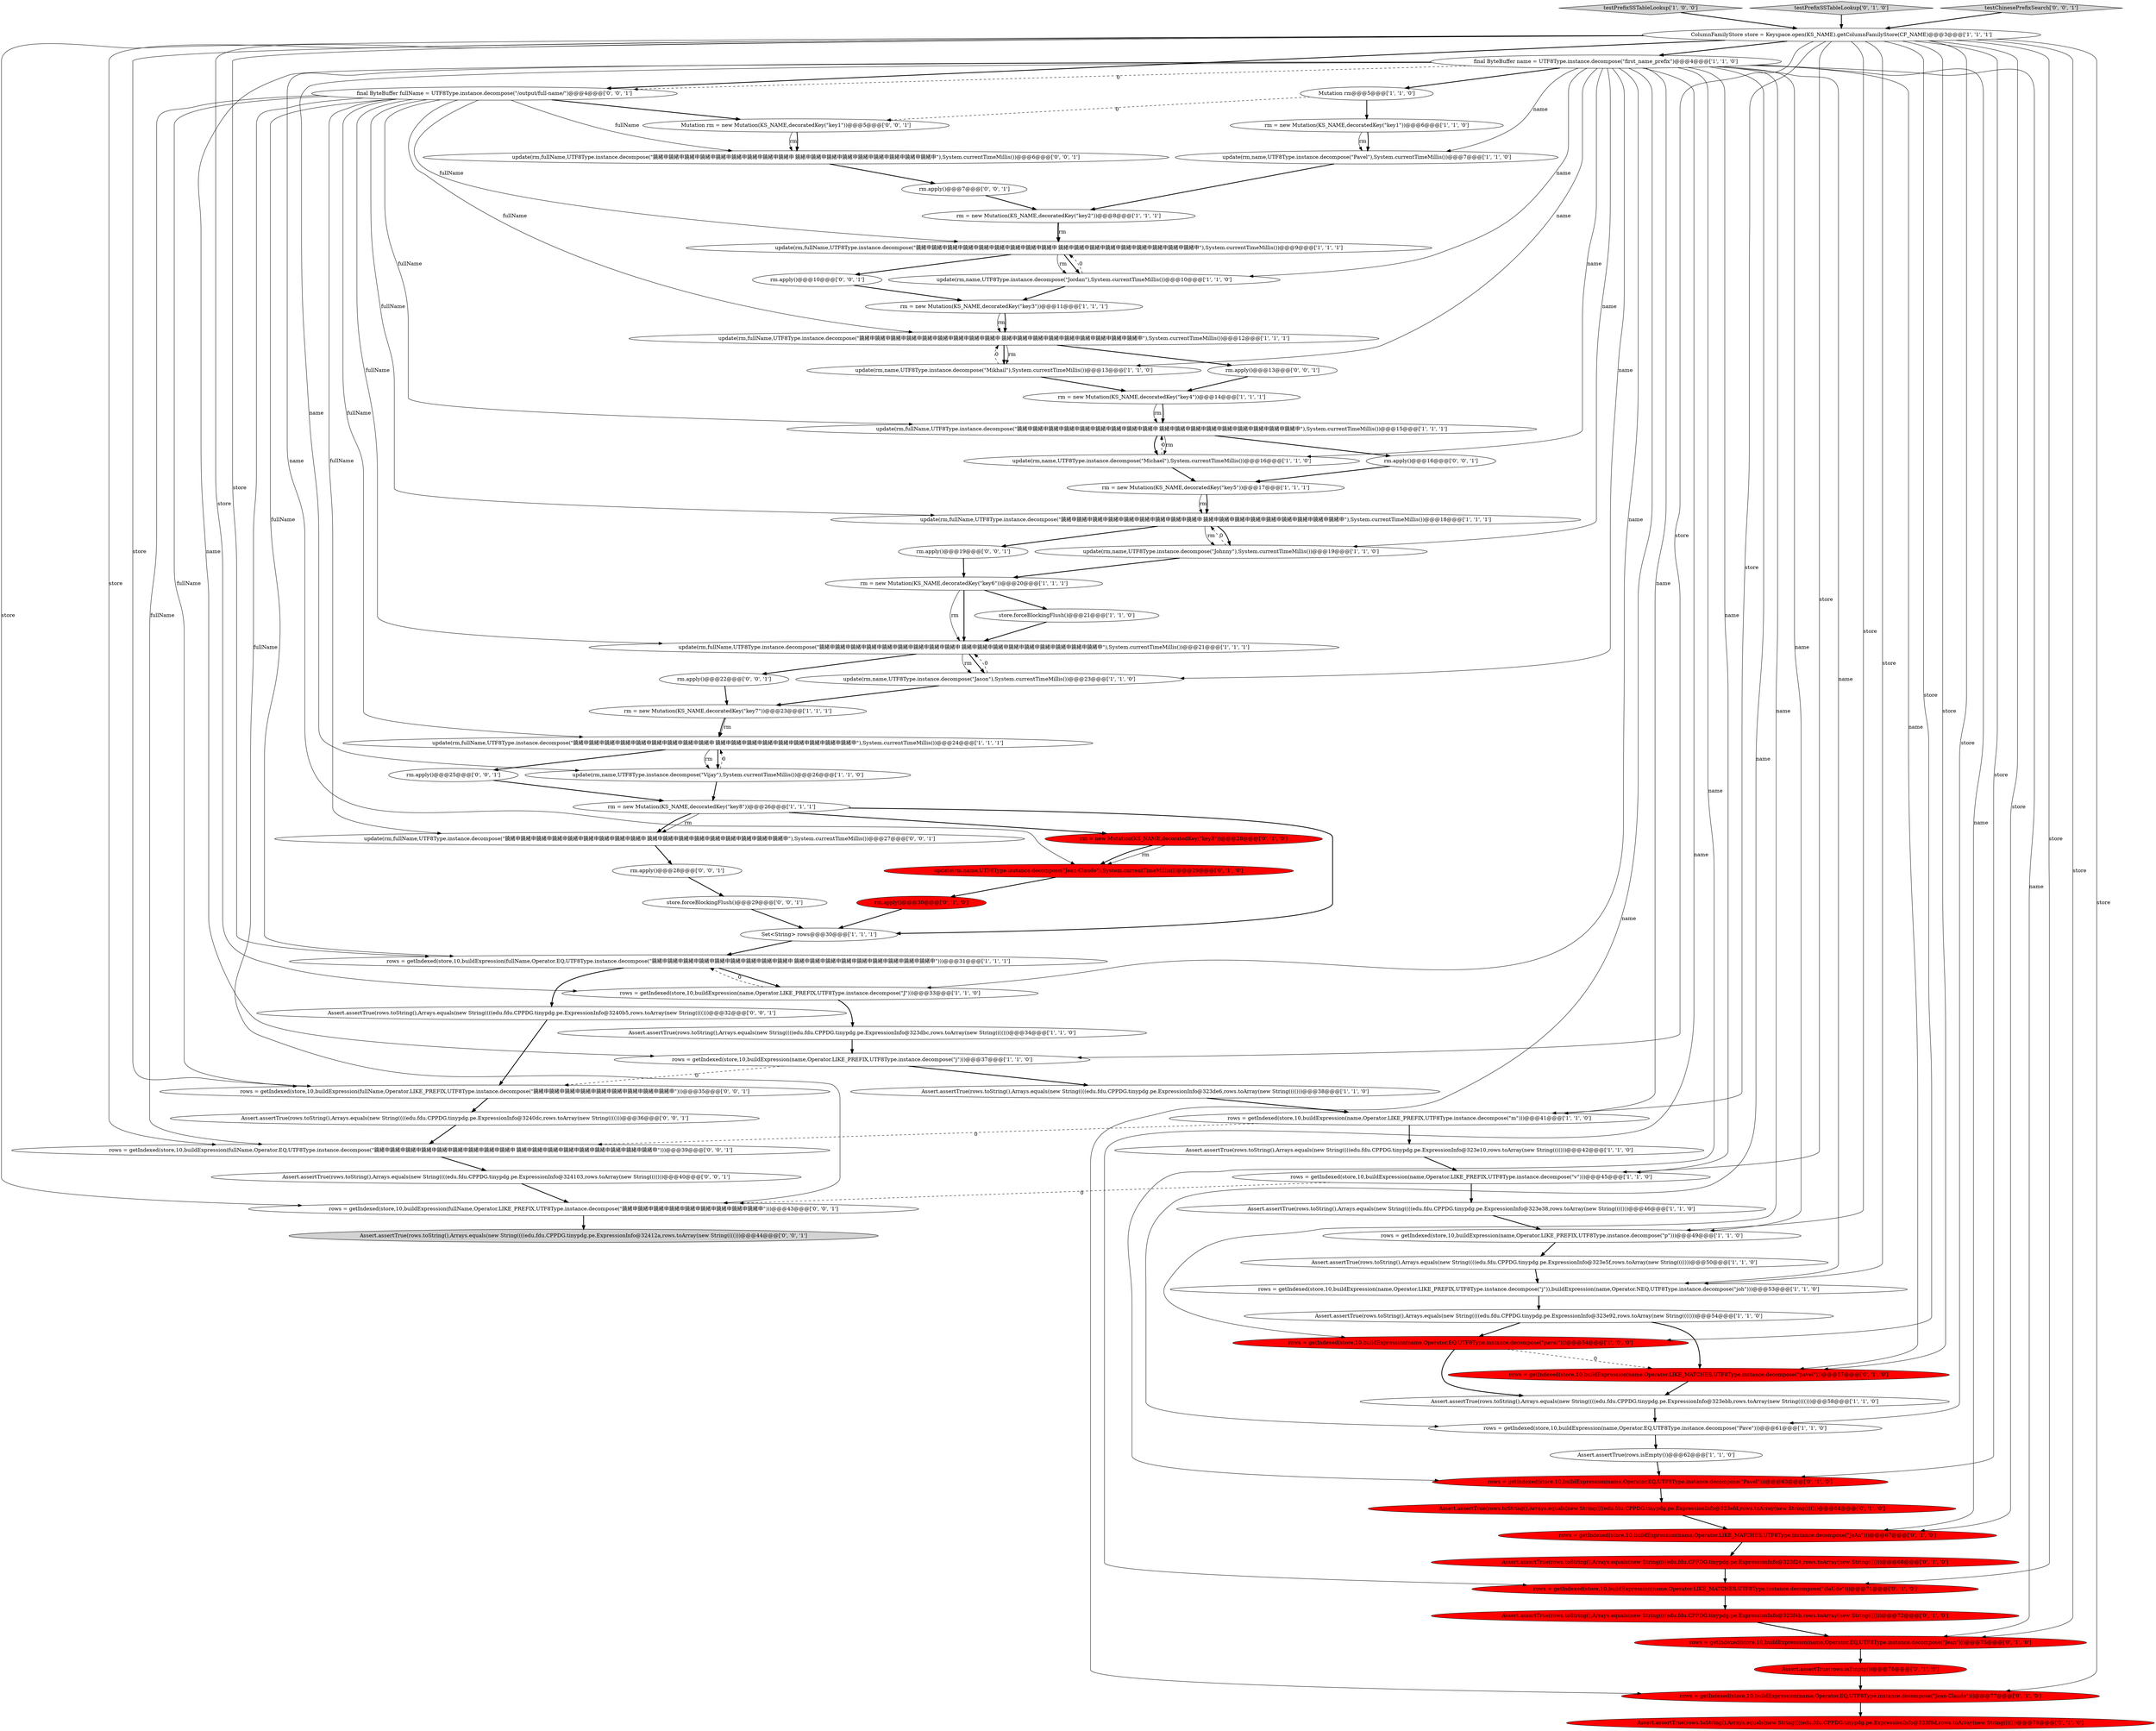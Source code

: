 digraph {
32 [style = filled, label = "rm = new Mutation(KS_NAME,decoratedKey(\"key3\"))@@@11@@@['1', '1', '1']", fillcolor = white, shape = ellipse image = "AAA0AAABBB1BBB"];
60 [style = filled, label = "rm.apply()@@@7@@@['0', '0', '1']", fillcolor = white, shape = ellipse image = "AAA0AAABBB3BBB"];
28 [style = filled, label = "update(rm,name,UTF8Type.instance.decompose(\"Pavel\"),System.currentTimeMillis())@@@7@@@['1', '1', '0']", fillcolor = white, shape = ellipse image = "AAA0AAABBB1BBB"];
70 [style = filled, label = "rm.apply()@@@13@@@['0', '0', '1']", fillcolor = white, shape = ellipse image = "AAA0AAABBB3BBB"];
36 [style = filled, label = "ColumnFamilyStore store = Keyspace.open(KS_NAME).getColumnFamilyStore(CF_NAME)@@@3@@@['1', '1', '1']", fillcolor = white, shape = ellipse image = "AAA0AAABBB1BBB"];
53 [style = filled, label = "Assert.assertTrue(rows.isEmpty())@@@76@@@['0', '1', '0']", fillcolor = red, shape = ellipse image = "AAA1AAABBB2BBB"];
14 [style = filled, label = "rows = getIndexed(store,10,buildExpression(name,Operator.EQ,UTF8Type.instance.decompose(\"Pave\")))@@@61@@@['1', '1', '0']", fillcolor = white, shape = ellipse image = "AAA0AAABBB1BBB"];
30 [style = filled, label = "update(rm,fullName,UTF8Type.instance.decompose(\"鐃緒申鐃緒申鐃緒申鐃緒申鐃緒申鐃緒申鐃緒申鐃緒申鐃緒申 鐃緒申鐃緒申鐃緒申鐃緒申鐃緒申鐃緒申鐃緒申鐃緒申鐃緒申\"),System.currentTimeMillis())@@@9@@@['1', '1', '1']", fillcolor = white, shape = ellipse image = "AAA0AAABBB1BBB"];
47 [style = filled, label = "Assert.assertTrue(rows.toString(),Arrays.equals(new String((((edu.fdu.CPPDG.tinypdg.pe.ExpressionInfo@323f24,rows.toArray(new String(((()))@@@68@@@['0', '1', '0']", fillcolor = red, shape = ellipse image = "AAA1AAABBB2BBB"];
8 [style = filled, label = "testPrefixSSTableLookup['1', '0', '0']", fillcolor = lightgray, shape = diamond image = "AAA0AAABBB1BBB"];
2 [style = filled, label = "Assert.assertTrue(rows.toString(),Arrays.equals(new String((((edu.fdu.CPPDG.tinypdg.pe.ExpressionInfo@323e92,rows.toArray(new String(((()))@@@54@@@['1', '1', '0']", fillcolor = white, shape = ellipse image = "AAA0AAABBB1BBB"];
54 [style = filled, label = "rows = getIndexed(store,10,buildExpression(name,Operator.EQ,UTF8Type.instance.decompose(\"Jean\")))@@@75@@@['0', '1', '0']", fillcolor = red, shape = ellipse image = "AAA1AAABBB2BBB"];
78 [style = filled, label = "store.forceBlockingFlush()@@@29@@@['0', '0', '1']", fillcolor = white, shape = ellipse image = "AAA0AAABBB3BBB"];
57 [style = filled, label = "testPrefixSSTableLookup['0', '1', '0']", fillcolor = lightgray, shape = diamond image = "AAA0AAABBB2BBB"];
4 [style = filled, label = "final ByteBuffer name = UTF8Type.instance.decompose(\"first_name_prefix\")@@@4@@@['1', '1', '0']", fillcolor = white, shape = ellipse image = "AAA0AAABBB1BBB"];
31 [style = filled, label = "rm = new Mutation(KS_NAME,decoratedKey(\"key5\"))@@@17@@@['1', '1', '1']", fillcolor = white, shape = ellipse image = "AAA0AAABBB1BBB"];
56 [style = filled, label = "rows = getIndexed(store,10,buildExpression(name,Operator.EQ,UTF8Type.instance.decompose(\"Jean-Claude\")))@@@77@@@['0', '1', '0']", fillcolor = red, shape = ellipse image = "AAA1AAABBB2BBB"];
72 [style = filled, label = "rows = getIndexed(store,10,buildExpression(fullName,Operator.EQ,UTF8Type.instance.decompose(\"鐃緒申鐃緒申鐃緒申鐃緒申鐃緒申鐃緒申鐃緒申鐃緒申鐃緒申 鐃緒申鐃緒申鐃緒申鐃緒申鐃緒申鐃緒申鐃緒申鐃緒申鐃緒申\")))@@@39@@@['0', '0', '1']", fillcolor = white, shape = ellipse image = "AAA0AAABBB3BBB"];
23 [style = filled, label = "update(rm,fullName,UTF8Type.instance.decompose(\"鐃緒申鐃緒申鐃緒申鐃緒申鐃緒申鐃緒申鐃緒申鐃緒申鐃緒申 鐃緒申鐃緒申鐃緒申鐃緒申鐃緒申鐃緒申鐃緒申鐃緒申鐃緒申\"),System.currentTimeMillis())@@@18@@@['1', '1', '1']", fillcolor = white, shape = ellipse image = "AAA0AAABBB1BBB"];
63 [style = filled, label = "update(rm,fullName,UTF8Type.instance.decompose(\"鐃緒申鐃緒申鐃緒申鐃緒申鐃緒申鐃緒申鐃緒申鐃緒申鐃緒申 鐃緒申鐃緒申鐃緒申鐃緒申鐃緒申鐃緒申鐃緒申鐃緒申鐃緒申\"),System.currentTimeMillis())@@@6@@@['0', '0', '1']", fillcolor = white, shape = ellipse image = "AAA0AAABBB3BBB"];
75 [style = filled, label = "Assert.assertTrue(rows.toString(),Arrays.equals(new String((((edu.fdu.CPPDG.tinypdg.pe.ExpressionInfo@3240b5,rows.toArray(new String(((()))@@@32@@@['0', '0', '1']", fillcolor = white, shape = ellipse image = "AAA0AAABBB3BBB"];
27 [style = filled, label = "update(rm,name,UTF8Type.instance.decompose(\"Michael\"),System.currentTimeMillis())@@@16@@@['1', '1', '0']", fillcolor = white, shape = ellipse image = "AAA0AAABBB1BBB"];
21 [style = filled, label = "rm = new Mutation(KS_NAME,decoratedKey(\"key6\"))@@@20@@@['1', '1', '1']", fillcolor = white, shape = ellipse image = "AAA0AAABBB1BBB"];
58 [style = filled, label = "Assert.assertTrue(rows.toString(),Arrays.equals(new String((((edu.fdu.CPPDG.tinypdg.pe.ExpressionInfo@323efd,rows.toArray(new String(((()))@@@64@@@['0', '1', '0']", fillcolor = red, shape = ellipse image = "AAA1AAABBB2BBB"];
46 [style = filled, label = "rows = getIndexed(store,10,buildExpression(name,Operator.LIKE_MATCHES,UTF8Type.instance.decompose(\"JeAn\")))@@@67@@@['0', '1', '0']", fillcolor = red, shape = ellipse image = "AAA1AAABBB2BBB"];
69 [style = filled, label = "Assert.assertTrue(rows.toString(),Arrays.equals(new String((((edu.fdu.CPPDG.tinypdg.pe.ExpressionInfo@3240dc,rows.toArray(new String(((()))@@@36@@@['0', '0', '1']", fillcolor = white, shape = ellipse image = "AAA0AAABBB3BBB"];
50 [style = filled, label = "Assert.assertTrue(rows.toString(),Arrays.equals(new String((((edu.fdu.CPPDG.tinypdg.pe.ExpressionInfo@323f8d,rows.toArray(new String(((()))@@@78@@@['0', '1', '0']", fillcolor = red, shape = ellipse image = "AAA1AAABBB2BBB"];
10 [style = filled, label = "Assert.assertTrue(rows.isEmpty())@@@62@@@['1', '1', '0']", fillcolor = white, shape = ellipse image = "AAA0AAABBB1BBB"];
19 [style = filled, label = "update(rm,name,UTF8Type.instance.decompose(\"Jason\"),System.currentTimeMillis())@@@23@@@['1', '1', '0']", fillcolor = white, shape = ellipse image = "AAA0AAABBB1BBB"];
26 [style = filled, label = "rm = new Mutation(KS_NAME,decoratedKey(\"key8\"))@@@26@@@['1', '1', '1']", fillcolor = white, shape = ellipse image = "AAA0AAABBB1BBB"];
51 [style = filled, label = "rm = new Mutation(KS_NAME,decoratedKey(\"key8\"))@@@28@@@['0', '1', '0']", fillcolor = red, shape = ellipse image = "AAA1AAABBB2BBB"];
25 [style = filled, label = "Assert.assertTrue(rows.toString(),Arrays.equals(new String((((edu.fdu.CPPDG.tinypdg.pe.ExpressionInfo@323ebb,rows.toArray(new String(((()))@@@58@@@['1', '1', '0']", fillcolor = white, shape = ellipse image = "AAA0AAABBB1BBB"];
20 [style = filled, label = "Assert.assertTrue(rows.toString(),Arrays.equals(new String((((edu.fdu.CPPDG.tinypdg.pe.ExpressionInfo@323de6,rows.toArray(new String(((()))@@@38@@@['1', '1', '0']", fillcolor = white, shape = ellipse image = "AAA0AAABBB1BBB"];
3 [style = filled, label = "update(rm,fullName,UTF8Type.instance.decompose(\"鐃緒申鐃緒申鐃緒申鐃緒申鐃緒申鐃緒申鐃緒申鐃緒申鐃緒申 鐃緒申鐃緒申鐃緒申鐃緒申鐃緒申鐃緒申鐃緒申鐃緒申鐃緒申\"),System.currentTimeMillis())@@@15@@@['1', '1', '1']", fillcolor = white, shape = ellipse image = "AAA0AAABBB1BBB"];
65 [style = filled, label = "rows = getIndexed(store,10,buildExpression(fullName,Operator.LIKE_PREFIX,UTF8Type.instance.decompose(\"鐃緒申鐃緒申鐃緒申鐃緒申鐃緒申鐃緒申鐃緒申鐃緒申鐃緒申\")))@@@35@@@['0', '0', '1']", fillcolor = white, shape = ellipse image = "AAA0AAABBB3BBB"];
11 [style = filled, label = "rows = getIndexed(store,10,buildExpression(name,Operator.EQ,UTF8Type.instance.decompose(\"pavel\")))@@@54@@@['1', '0', '0']", fillcolor = red, shape = ellipse image = "AAA1AAABBB1BBB"];
42 [style = filled, label = "update(rm,name,UTF8Type.instance.decompose(\"Jordan\"),System.currentTimeMillis())@@@10@@@['1', '1', '0']", fillcolor = white, shape = ellipse image = "AAA0AAABBB1BBB"];
49 [style = filled, label = "rows = getIndexed(store,10,buildExpression(name,Operator.LIKE_MATCHES,UTF8Type.instance.decompose(\"claUde\")))@@@71@@@['0', '1', '0']", fillcolor = red, shape = ellipse image = "AAA1AAABBB2BBB"];
71 [style = filled, label = "update(rm,fullName,UTF8Type.instance.decompose(\"鐃緒申鐃緒申鐃緒申鐃緒申鐃緒申鐃緒申鐃緒申鐃緒申鐃緒申 鐃緒申鐃緒申鐃緒申鐃緒申鐃緒申鐃緒申鐃緒申鐃緒申鐃緒申\"),System.currentTimeMillis())@@@27@@@['0', '0', '1']", fillcolor = white, shape = ellipse image = "AAA0AAABBB3BBB"];
9 [style = filled, label = "Assert.assertTrue(rows.toString(),Arrays.equals(new String((((edu.fdu.CPPDG.tinypdg.pe.ExpressionInfo@323e10,rows.toArray(new String(((()))@@@42@@@['1', '1', '0']", fillcolor = white, shape = ellipse image = "AAA0AAABBB1BBB"];
17 [style = filled, label = "rows = getIndexed(store,10,buildExpression(name,Operator.LIKE_PREFIX,UTF8Type.instance.decompose(\"j\")))@@@37@@@['1', '1', '0']", fillcolor = white, shape = ellipse image = "AAA0AAABBB1BBB"];
16 [style = filled, label = "Assert.assertTrue(rows.toString(),Arrays.equals(new String((((edu.fdu.CPPDG.tinypdg.pe.ExpressionInfo@323e5f,rows.toArray(new String(((()))@@@50@@@['1', '1', '0']", fillcolor = white, shape = ellipse image = "AAA0AAABBB1BBB"];
66 [style = filled, label = "rm.apply()@@@22@@@['0', '0', '1']", fillcolor = white, shape = ellipse image = "AAA0AAABBB3BBB"];
67 [style = filled, label = "Assert.assertTrue(rows.toString(),Arrays.equals(new String((((edu.fdu.CPPDG.tinypdg.pe.ExpressionInfo@324103,rows.toArray(new String(((()))@@@40@@@['0', '0', '1']", fillcolor = white, shape = ellipse image = "AAA0AAABBB3BBB"];
35 [style = filled, label = "rm = new Mutation(KS_NAME,decoratedKey(\"key1\"))@@@6@@@['1', '1', '0']", fillcolor = white, shape = ellipse image = "AAA0AAABBB1BBB"];
0 [style = filled, label = "update(rm,name,UTF8Type.instance.decompose(\"Johnny\"),System.currentTimeMillis())@@@19@@@['1', '1', '0']", fillcolor = white, shape = ellipse image = "AAA0AAABBB1BBB"];
13 [style = filled, label = "update(rm,fullName,UTF8Type.instance.decompose(\"鐃緒申鐃緒申鐃緒申鐃緒申鐃緒申鐃緒申鐃緒申鐃緒申鐃緒申 鐃緒申鐃緒申鐃緒申鐃緒申鐃緒申鐃緒申鐃緒申鐃緒申鐃緒申\"),System.currentTimeMillis())@@@12@@@['1', '1', '1']", fillcolor = white, shape = ellipse image = "AAA0AAABBB1BBB"];
15 [style = filled, label = "Set<String> rows@@@30@@@['1', '1', '1']", fillcolor = white, shape = ellipse image = "AAA0AAABBB1BBB"];
48 [style = filled, label = "rows = getIndexed(store,10,buildExpression(name,Operator.EQ,UTF8Type.instance.decompose(\"Pavel\")))@@@63@@@['0', '1', '0']", fillcolor = red, shape = ellipse image = "AAA1AAABBB2BBB"];
22 [style = filled, label = "rows = getIndexed(store,10,buildExpression(name,Operator.LIKE_PREFIX,UTF8Type.instance.decompose(\"m\")))@@@41@@@['1', '1', '0']", fillcolor = white, shape = ellipse image = "AAA0AAABBB1BBB"];
76 [style = filled, label = "rm.apply()@@@16@@@['0', '0', '1']", fillcolor = white, shape = ellipse image = "AAA0AAABBB3BBB"];
29 [style = filled, label = "store.forceBlockingFlush()@@@21@@@['1', '1', '0']", fillcolor = white, shape = ellipse image = "AAA0AAABBB1BBB"];
43 [style = filled, label = "rows = getIndexed(store,10,buildExpression(name,Operator.LIKE_PREFIX,UTF8Type.instance.decompose(\"v\")))@@@45@@@['1', '1', '0']", fillcolor = white, shape = ellipse image = "AAA0AAABBB1BBB"];
5 [style = filled, label = "rm = new Mutation(KS_NAME,decoratedKey(\"key2\"))@@@8@@@['1', '1', '1']", fillcolor = white, shape = ellipse image = "AAA0AAABBB1BBB"];
33 [style = filled, label = "Mutation rm@@@5@@@['1', '1', '0']", fillcolor = white, shape = ellipse image = "AAA0AAABBB1BBB"];
34 [style = filled, label = "update(rm,fullName,UTF8Type.instance.decompose(\"鐃緒申鐃緒申鐃緒申鐃緒申鐃緒申鐃緒申鐃緒申鐃緒申鐃緒申 鐃緒申鐃緒申鐃緒申鐃緒申鐃緒申鐃緒申鐃緒申鐃緒申鐃緒申\"),System.currentTimeMillis())@@@24@@@['1', '1', '1']", fillcolor = white, shape = ellipse image = "AAA0AAABBB1BBB"];
18 [style = filled, label = "rows = getIndexed(store,10,buildExpression(name,Operator.LIKE_PREFIX,UTF8Type.instance.decompose(\"j\")),buildExpression(name,Operator.NEQ,UTF8Type.instance.decompose(\"joh\")))@@@53@@@['1', '1', '0']", fillcolor = white, shape = ellipse image = "AAA0AAABBB1BBB"];
55 [style = filled, label = "Assert.assertTrue(rows.toString(),Arrays.equals(new String((((edu.fdu.CPPDG.tinypdg.pe.ExpressionInfo@323f4b,rows.toArray(new String(((()))@@@72@@@['0', '1', '0']", fillcolor = red, shape = ellipse image = "AAA1AAABBB2BBB"];
37 [style = filled, label = "Assert.assertTrue(rows.toString(),Arrays.equals(new String((((edu.fdu.CPPDG.tinypdg.pe.ExpressionInfo@323dbc,rows.toArray(new String(((()))@@@34@@@['1', '1', '0']", fillcolor = white, shape = ellipse image = "AAA0AAABBB1BBB"];
1 [style = filled, label = "update(rm,name,UTF8Type.instance.decompose(\"Vijay\"),System.currentTimeMillis())@@@26@@@['1', '1', '0']", fillcolor = white, shape = ellipse image = "AAA0AAABBB1BBB"];
40 [style = filled, label = "update(rm,fullName,UTF8Type.instance.decompose(\"鐃緒申鐃緒申鐃緒申鐃緒申鐃緒申鐃緒申鐃緒申鐃緒申鐃緒申 鐃緒申鐃緒申鐃緒申鐃緒申鐃緒申鐃緒申鐃緒申鐃緒申鐃緒申\"),System.currentTimeMillis())@@@21@@@['1', '1', '1']", fillcolor = white, shape = ellipse image = "AAA0AAABBB1BBB"];
52 [style = filled, label = "rows = getIndexed(store,10,buildExpression(name,Operator.LIKE_MATCHES,UTF8Type.instance.decompose(\"pavel\")))@@@57@@@['0', '1', '0']", fillcolor = red, shape = ellipse image = "AAA1AAABBB2BBB"];
79 [style = filled, label = "final ByteBuffer fullName = UTF8Type.instance.decompose(\"/output/full-name/\")@@@4@@@['0', '0', '1']", fillcolor = white, shape = ellipse image = "AAA0AAABBB3BBB"];
64 [style = filled, label = "rm.apply()@@@19@@@['0', '0', '1']", fillcolor = white, shape = ellipse image = "AAA0AAABBB3BBB"];
38 [style = filled, label = "rows = getIndexed(store,10,buildExpression(name,Operator.LIKE_PREFIX,UTF8Type.instance.decompose(\"p\")))@@@49@@@['1', '1', '0']", fillcolor = white, shape = ellipse image = "AAA0AAABBB1BBB"];
41 [style = filled, label = "Assert.assertTrue(rows.toString(),Arrays.equals(new String((((edu.fdu.CPPDG.tinypdg.pe.ExpressionInfo@323e38,rows.toArray(new String(((()))@@@46@@@['1', '1', '0']", fillcolor = white, shape = ellipse image = "AAA0AAABBB1BBB"];
61 [style = filled, label = "rm.apply()@@@28@@@['0', '0', '1']", fillcolor = white, shape = ellipse image = "AAA0AAABBB3BBB"];
59 [style = filled, label = "rows = getIndexed(store,10,buildExpression(fullName,Operator.LIKE_PREFIX,UTF8Type.instance.decompose(\"鐃緒申鐃緒申鐃緒申鐃緒申鐃緒申鐃緒申鐃緒申鐃緒申鐃緒申\")))@@@43@@@['0', '0', '1']", fillcolor = white, shape = ellipse image = "AAA0AAABBB3BBB"];
73 [style = filled, label = "Mutation rm = new Mutation(KS_NAME,decoratedKey(\"key1\"))@@@5@@@['0', '0', '1']", fillcolor = white, shape = ellipse image = "AAA0AAABBB3BBB"];
68 [style = filled, label = "Assert.assertTrue(rows.toString(),Arrays.equals(new String((((edu.fdu.CPPDG.tinypdg.pe.ExpressionInfo@32412a,rows.toArray(new String(((()))@@@44@@@['0', '0', '1']", fillcolor = lightgray, shape = ellipse image = "AAA0AAABBB3BBB"];
74 [style = filled, label = "rm.apply()@@@10@@@['0', '0', '1']", fillcolor = white, shape = ellipse image = "AAA0AAABBB3BBB"];
44 [style = filled, label = "rm.apply()@@@30@@@['0', '1', '0']", fillcolor = red, shape = ellipse image = "AAA1AAABBB2BBB"];
77 [style = filled, label = "rm.apply()@@@25@@@['0', '0', '1']", fillcolor = white, shape = ellipse image = "AAA0AAABBB3BBB"];
45 [style = filled, label = "update(rm,name,UTF8Type.instance.decompose(\"Jean-Claude\"),System.currentTimeMillis())@@@29@@@['0', '1', '0']", fillcolor = red, shape = ellipse image = "AAA1AAABBB2BBB"];
62 [style = filled, label = "testChinesePrefixSearch['0', '0', '1']", fillcolor = lightgray, shape = diamond image = "AAA0AAABBB3BBB"];
7 [style = filled, label = "rows = getIndexed(store,10,buildExpression(name,Operator.LIKE_PREFIX,UTF8Type.instance.decompose(\"J\")))@@@33@@@['1', '1', '0']", fillcolor = white, shape = ellipse image = "AAA0AAABBB1BBB"];
6 [style = filled, label = "rm = new Mutation(KS_NAME,decoratedKey(\"key4\"))@@@14@@@['1', '1', '1']", fillcolor = white, shape = ellipse image = "AAA0AAABBB1BBB"];
24 [style = filled, label = "rows = getIndexed(store,10,buildExpression(fullName,Operator.EQ,UTF8Type.instance.decompose(\"鐃緒申鐃緒申鐃緒申鐃緒申鐃緒申鐃緒申鐃緒申鐃緒申鐃緒申 鐃緒申鐃緒申鐃緒申鐃緒申鐃緒申鐃緒申鐃緒申鐃緒申鐃緒申\")))@@@31@@@['1', '1', '1']", fillcolor = white, shape = ellipse image = "AAA0AAABBB1BBB"];
12 [style = filled, label = "rm = new Mutation(KS_NAME,decoratedKey(\"key7\"))@@@23@@@['1', '1', '1']", fillcolor = white, shape = ellipse image = "AAA0AAABBB1BBB"];
39 [style = filled, label = "update(rm,name,UTF8Type.instance.decompose(\"Mikhail\"),System.currentTimeMillis())@@@13@@@['1', '1', '0']", fillcolor = white, shape = ellipse image = "AAA0AAABBB1BBB"];
79->23 [style = solid, label="fullName"];
6->3 [style = bold, label=""];
36->56 [style = solid, label="store"];
4->45 [style = solid, label="name"];
21->40 [style = solid, label="rm"];
40->66 [style = bold, label=""];
36->72 [style = solid, label="store"];
64->21 [style = bold, label=""];
36->17 [style = solid, label="store"];
79->40 [style = solid, label="fullName"];
4->42 [style = solid, label="name"];
40->19 [style = solid, label="rm"];
32->13 [style = solid, label="rm"];
43->59 [style = dashed, label="0"];
44->15 [style = bold, label=""];
39->6 [style = bold, label=""];
25->14 [style = bold, label=""];
36->65 [style = solid, label="store"];
9->43 [style = bold, label=""];
26->71 [style = solid, label="rm"];
34->1 [style = solid, label="rm"];
36->79 [style = bold, label=""];
26->51 [style = bold, label=""];
3->76 [style = bold, label=""];
3->27 [style = bold, label=""];
49->55 [style = bold, label=""];
36->46 [style = solid, label="store"];
47->49 [style = bold, label=""];
79->65 [style = solid, label="fullName"];
8->36 [style = bold, label=""];
17->65 [style = dashed, label="0"];
39->13 [style = dashed, label="0"];
79->13 [style = solid, label="fullName"];
79->59 [style = solid, label="fullName"];
13->70 [style = bold, label=""];
69->72 [style = bold, label=""];
26->15 [style = bold, label=""];
4->1 [style = solid, label="name"];
65->69 [style = bold, label=""];
4->7 [style = solid, label="name"];
54->53 [style = bold, label=""];
3->27 [style = solid, label="rm"];
36->11 [style = solid, label="store"];
2->52 [style = bold, label=""];
5->30 [style = bold, label=""];
31->23 [style = solid, label="rm"];
79->34 [style = solid, label="fullName"];
12->34 [style = solid, label="rm"];
36->14 [style = solid, label="store"];
11->25 [style = bold, label=""];
4->11 [style = solid, label="name"];
17->20 [style = bold, label=""];
33->73 [style = dashed, label="0"];
4->28 [style = solid, label="name"];
79->63 [style = solid, label="fullName"];
28->5 [style = bold, label=""];
22->72 [style = dashed, label="0"];
30->42 [style = solid, label="rm"];
19->12 [style = bold, label=""];
0->23 [style = dashed, label="0"];
30->42 [style = bold, label=""];
22->9 [style = bold, label=""];
36->4 [style = bold, label=""];
1->34 [style = dashed, label="0"];
7->37 [style = bold, label=""];
14->10 [style = bold, label=""];
27->31 [style = bold, label=""];
10->48 [style = bold, label=""];
0->21 [style = bold, label=""];
75->65 [style = bold, label=""];
4->52 [style = solid, label="name"];
71->61 [style = bold, label=""];
35->28 [style = bold, label=""];
59->68 [style = bold, label=""];
21->29 [style = bold, label=""];
73->63 [style = solid, label="rm"];
36->24 [style = solid, label="store"];
36->7 [style = solid, label="store"];
36->22 [style = solid, label="store"];
56->50 [style = bold, label=""];
76->31 [style = bold, label=""];
58->46 [style = bold, label=""];
42->32 [style = bold, label=""];
36->18 [style = solid, label="store"];
23->64 [style = bold, label=""];
4->17 [style = solid, label="name"];
29->40 [style = bold, label=""];
41->38 [style = bold, label=""];
53->56 [style = bold, label=""];
11->52 [style = dashed, label="0"];
24->7 [style = bold, label=""];
36->49 [style = solid, label="store"];
62->36 [style = bold, label=""];
42->30 [style = dashed, label="0"];
73->63 [style = bold, label=""];
48->58 [style = bold, label=""];
16->18 [style = bold, label=""];
27->3 [style = dashed, label="0"];
61->78 [style = bold, label=""];
4->49 [style = solid, label="name"];
4->38 [style = solid, label="name"];
4->14 [style = solid, label="name"];
79->30 [style = solid, label="fullName"];
38->16 [style = bold, label=""];
4->19 [style = solid, label="name"];
36->43 [style = solid, label="store"];
40->19 [style = bold, label=""];
70->6 [style = bold, label=""];
13->39 [style = bold, label=""];
78->15 [style = bold, label=""];
34->77 [style = bold, label=""];
4->33 [style = bold, label=""];
4->39 [style = solid, label="name"];
23->0 [style = bold, label=""];
45->44 [style = bold, label=""];
51->45 [style = solid, label="rm"];
79->72 [style = solid, label="fullName"];
4->79 [style = dashed, label="0"];
60->5 [style = bold, label=""];
36->52 [style = solid, label="store"];
66->12 [style = bold, label=""];
36->54 [style = solid, label="store"];
63->60 [style = bold, label=""];
77->26 [style = bold, label=""];
51->45 [style = bold, label=""];
13->39 [style = solid, label="rm"];
6->3 [style = solid, label="rm"];
26->71 [style = bold, label=""];
43->41 [style = bold, label=""];
5->30 [style = solid, label="rm"];
4->0 [style = solid, label="name"];
4->46 [style = solid, label="name"];
2->11 [style = bold, label=""];
19->40 [style = dashed, label="0"];
30->74 [style = bold, label=""];
35->28 [style = solid, label="rm"];
4->43 [style = solid, label="name"];
36->59 [style = solid, label="store"];
33->35 [style = bold, label=""];
4->18 [style = solid, label="name"];
31->23 [style = bold, label=""];
34->1 [style = bold, label=""];
36->48 [style = solid, label="store"];
37->17 [style = bold, label=""];
74->32 [style = bold, label=""];
24->75 [style = bold, label=""];
12->34 [style = bold, label=""];
18->2 [style = bold, label=""];
1->26 [style = bold, label=""];
46->47 [style = bold, label=""];
36->38 [style = solid, label="store"];
4->48 [style = solid, label="name"];
79->73 [style = bold, label=""];
4->54 [style = solid, label="name"];
20->22 [style = bold, label=""];
4->56 [style = solid, label="name"];
23->0 [style = solid, label="rm"];
52->25 [style = bold, label=""];
7->24 [style = dashed, label="0"];
15->24 [style = bold, label=""];
79->71 [style = solid, label="fullName"];
57->36 [style = bold, label=""];
72->67 [style = bold, label=""];
21->40 [style = bold, label=""];
4->27 [style = solid, label="name"];
79->3 [style = solid, label="fullName"];
55->54 [style = bold, label=""];
32->13 [style = bold, label=""];
79->24 [style = solid, label="fullName"];
4->22 [style = solid, label="name"];
67->59 [style = bold, label=""];
}
